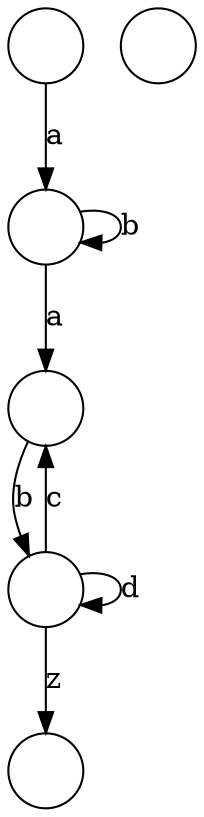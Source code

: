 digraph G {
node [shape=circle width=0.5 label=""]
{
	v1;v2;v3;v8;v20;v33;
	v1 -> v2 [label="a"];
	v2 -> v2 [label="b"];
	v2 -> v3 [label="a"];
	v3 -> v8 [label="b"];
	v8 -> v3 [label="c"];
	v8 -> v8 [label="d"];
	v8 -> v33 [label="z"];
}
}